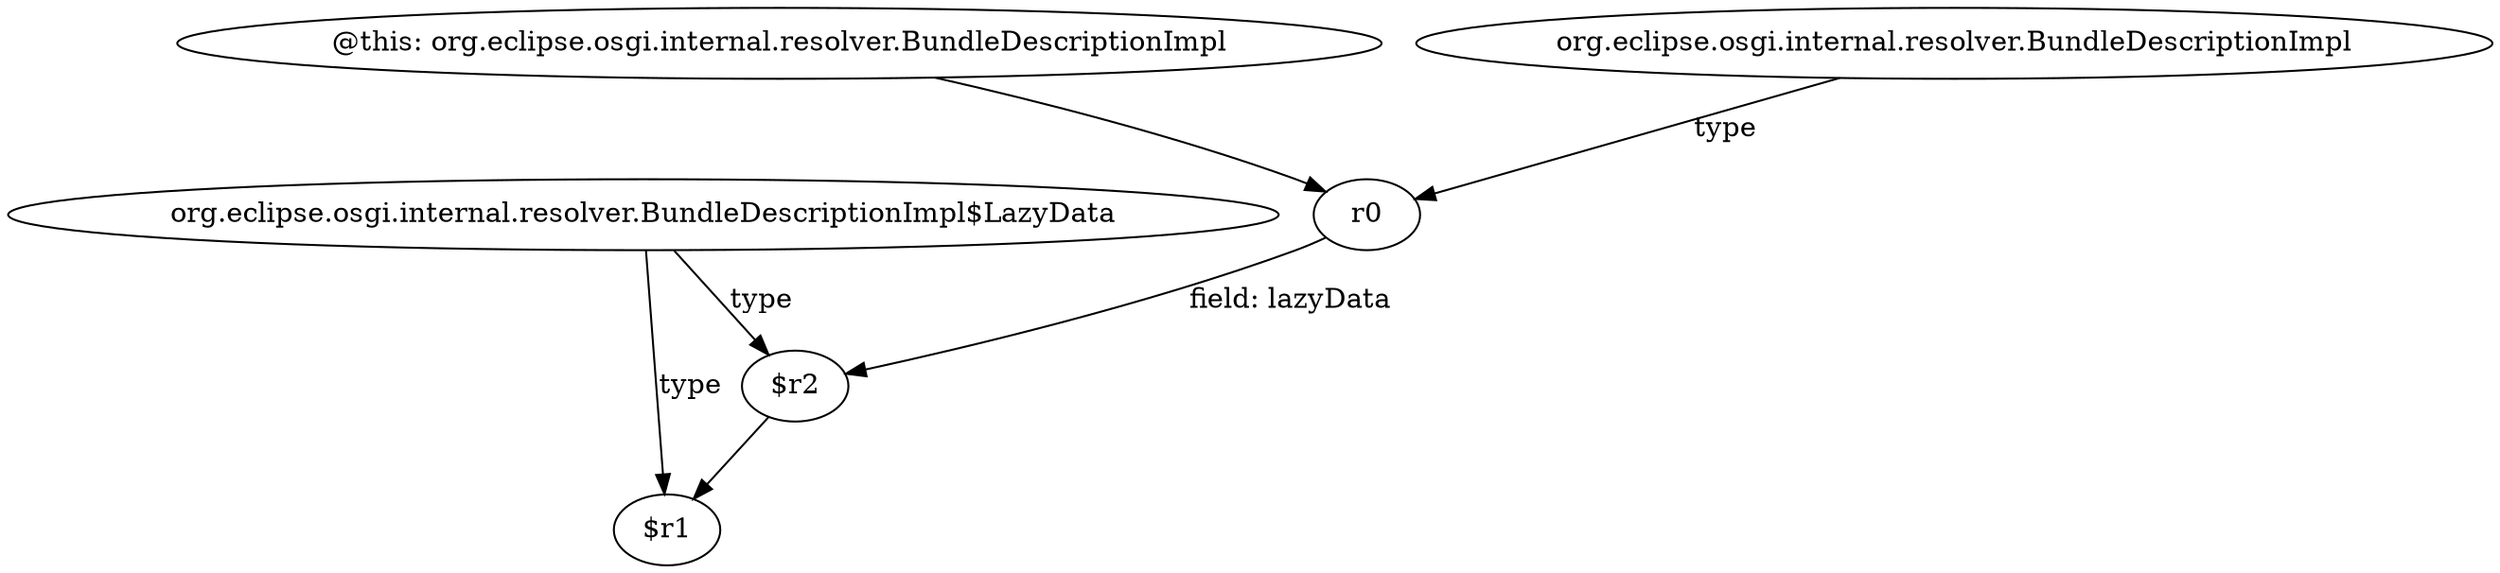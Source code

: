 digraph g {
0[label="org.eclipse.osgi.internal.resolver.BundleDescriptionImpl$LazyData"]
1[label="$r2"]
0->1[label="type"]
2[label="@this: org.eclipse.osgi.internal.resolver.BundleDescriptionImpl"]
3[label="r0"]
2->3[label=""]
4[label="$r1"]
1->4[label=""]
5[label="org.eclipse.osgi.internal.resolver.BundleDescriptionImpl"]
5->3[label="type"]
3->1[label="field: lazyData"]
0->4[label="type"]
}